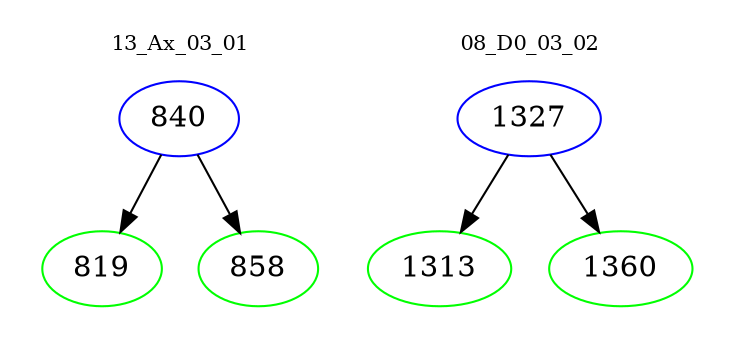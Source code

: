 digraph{
subgraph cluster_0 {
color = white
label = "13_Ax_03_01";
fontsize=10;
T0_840 [label="840", color="blue"]
T0_840 -> T0_819 [color="black"]
T0_819 [label="819", color="green"]
T0_840 -> T0_858 [color="black"]
T0_858 [label="858", color="green"]
}
subgraph cluster_1 {
color = white
label = "08_D0_03_02";
fontsize=10;
T1_1327 [label="1327", color="blue"]
T1_1327 -> T1_1313 [color="black"]
T1_1313 [label="1313", color="green"]
T1_1327 -> T1_1360 [color="black"]
T1_1360 [label="1360", color="green"]
}
}
